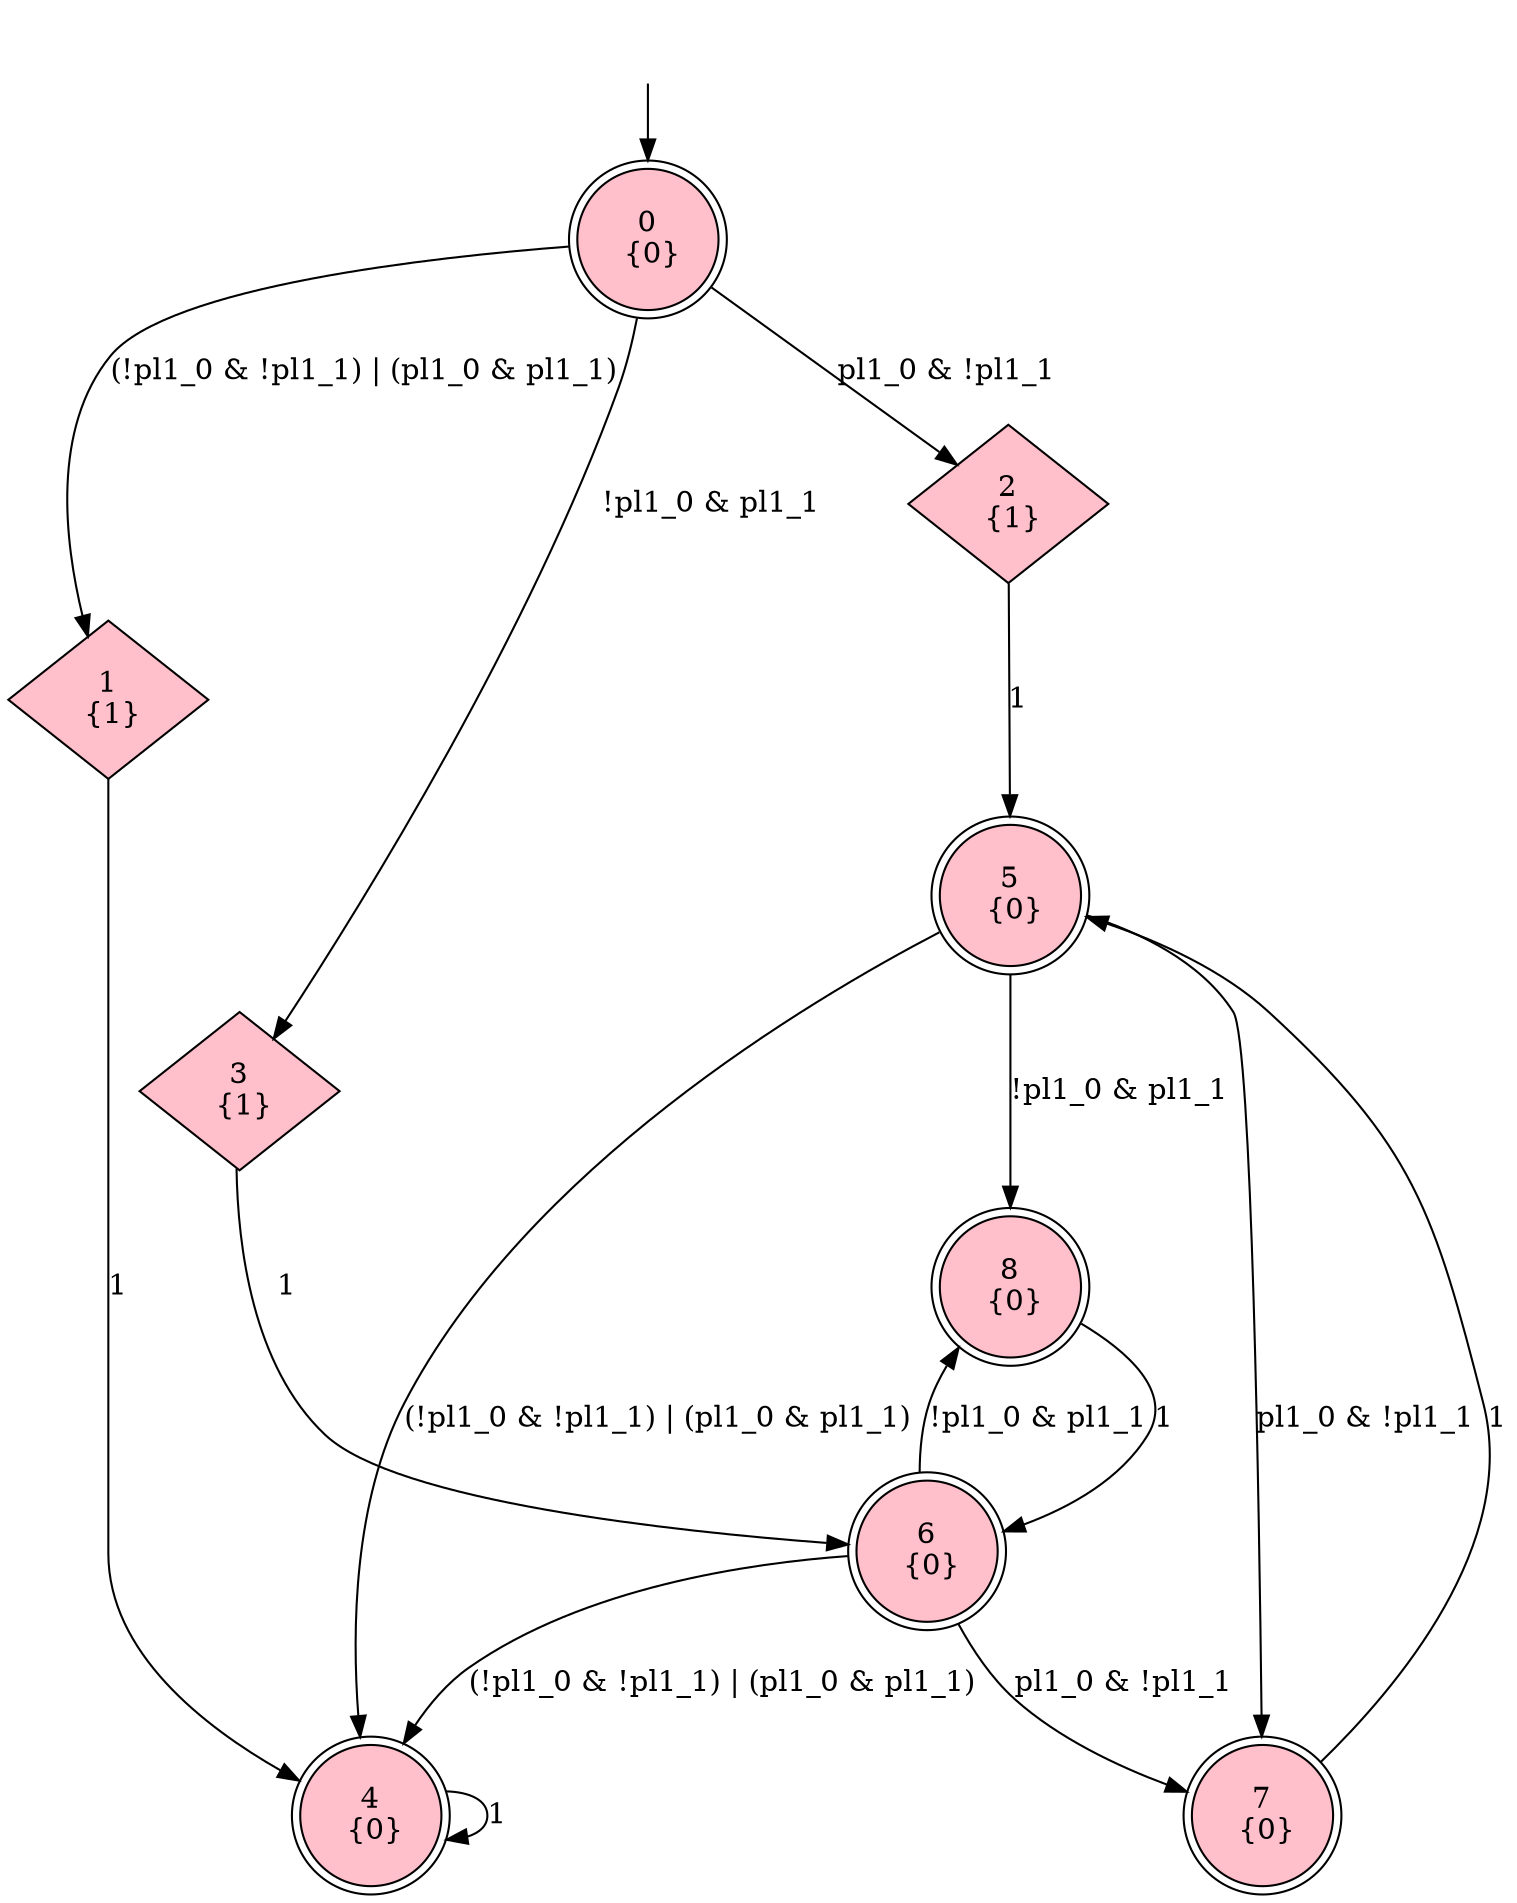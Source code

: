 digraph G {
    start [shape="none", label=""];
    start -> 0;
    0 [shape="circle", peripheries=2, style="filled", fillcolor="pink", label="0\n {0}"];
    1 [shape="diamond", peripheries=1, style="filled", fillcolor="pink", label="1\n {1}"];
    2 [shape="diamond", peripheries=1, style="filled", fillcolor="pink", label="2\n {1}"];
    3 [shape="diamond", peripheries=1, style="filled", fillcolor="pink", label="3\n {1}"];
    4 [shape="circle", peripheries=2, style="filled", fillcolor="pink", label="4\n {0}"];
    5 [shape="circle", peripheries=2, style="filled", fillcolor="pink", label="5\n {0}"];
    6 [shape="circle", peripheries=2, style="filled", fillcolor="pink", label="6\n {0}"];
    7 [shape="circle", peripheries=2, style="filled", fillcolor="pink", label="7\n {0}"];
    8 [shape="circle", peripheries=2, style="filled", fillcolor="pink", label="8\n {0}"];
    0 -> 2 [label="pl1_0 & !pl1_1"];
    0 -> 3 [label="!pl1_0 & pl1_1"];
    0 -> 1 [label="(!pl1_0 & !pl1_1) | (pl1_0 & pl1_1)"];
    1 -> 4 [label="1"];
    2 -> 5 [label="1"];
    3 -> 6 [label="1"];
    4 -> 4 [label="1"];
    5 -> 7 [label="pl1_0 & !pl1_1"];
    5 -> 8 [label="!pl1_0 & pl1_1"];
    5 -> 4 [label="(!pl1_0 & !pl1_1) | (pl1_0 & pl1_1)"];
    6 -> 7 [label="pl1_0 & !pl1_1"];
    6 -> 8 [label="!pl1_0 & pl1_1"];
    6 -> 4 [label="(!pl1_0 & !pl1_1) | (pl1_0 & pl1_1)"];
    7 -> 5 [label="1"];
    8 -> 6 [label="1"];
}
